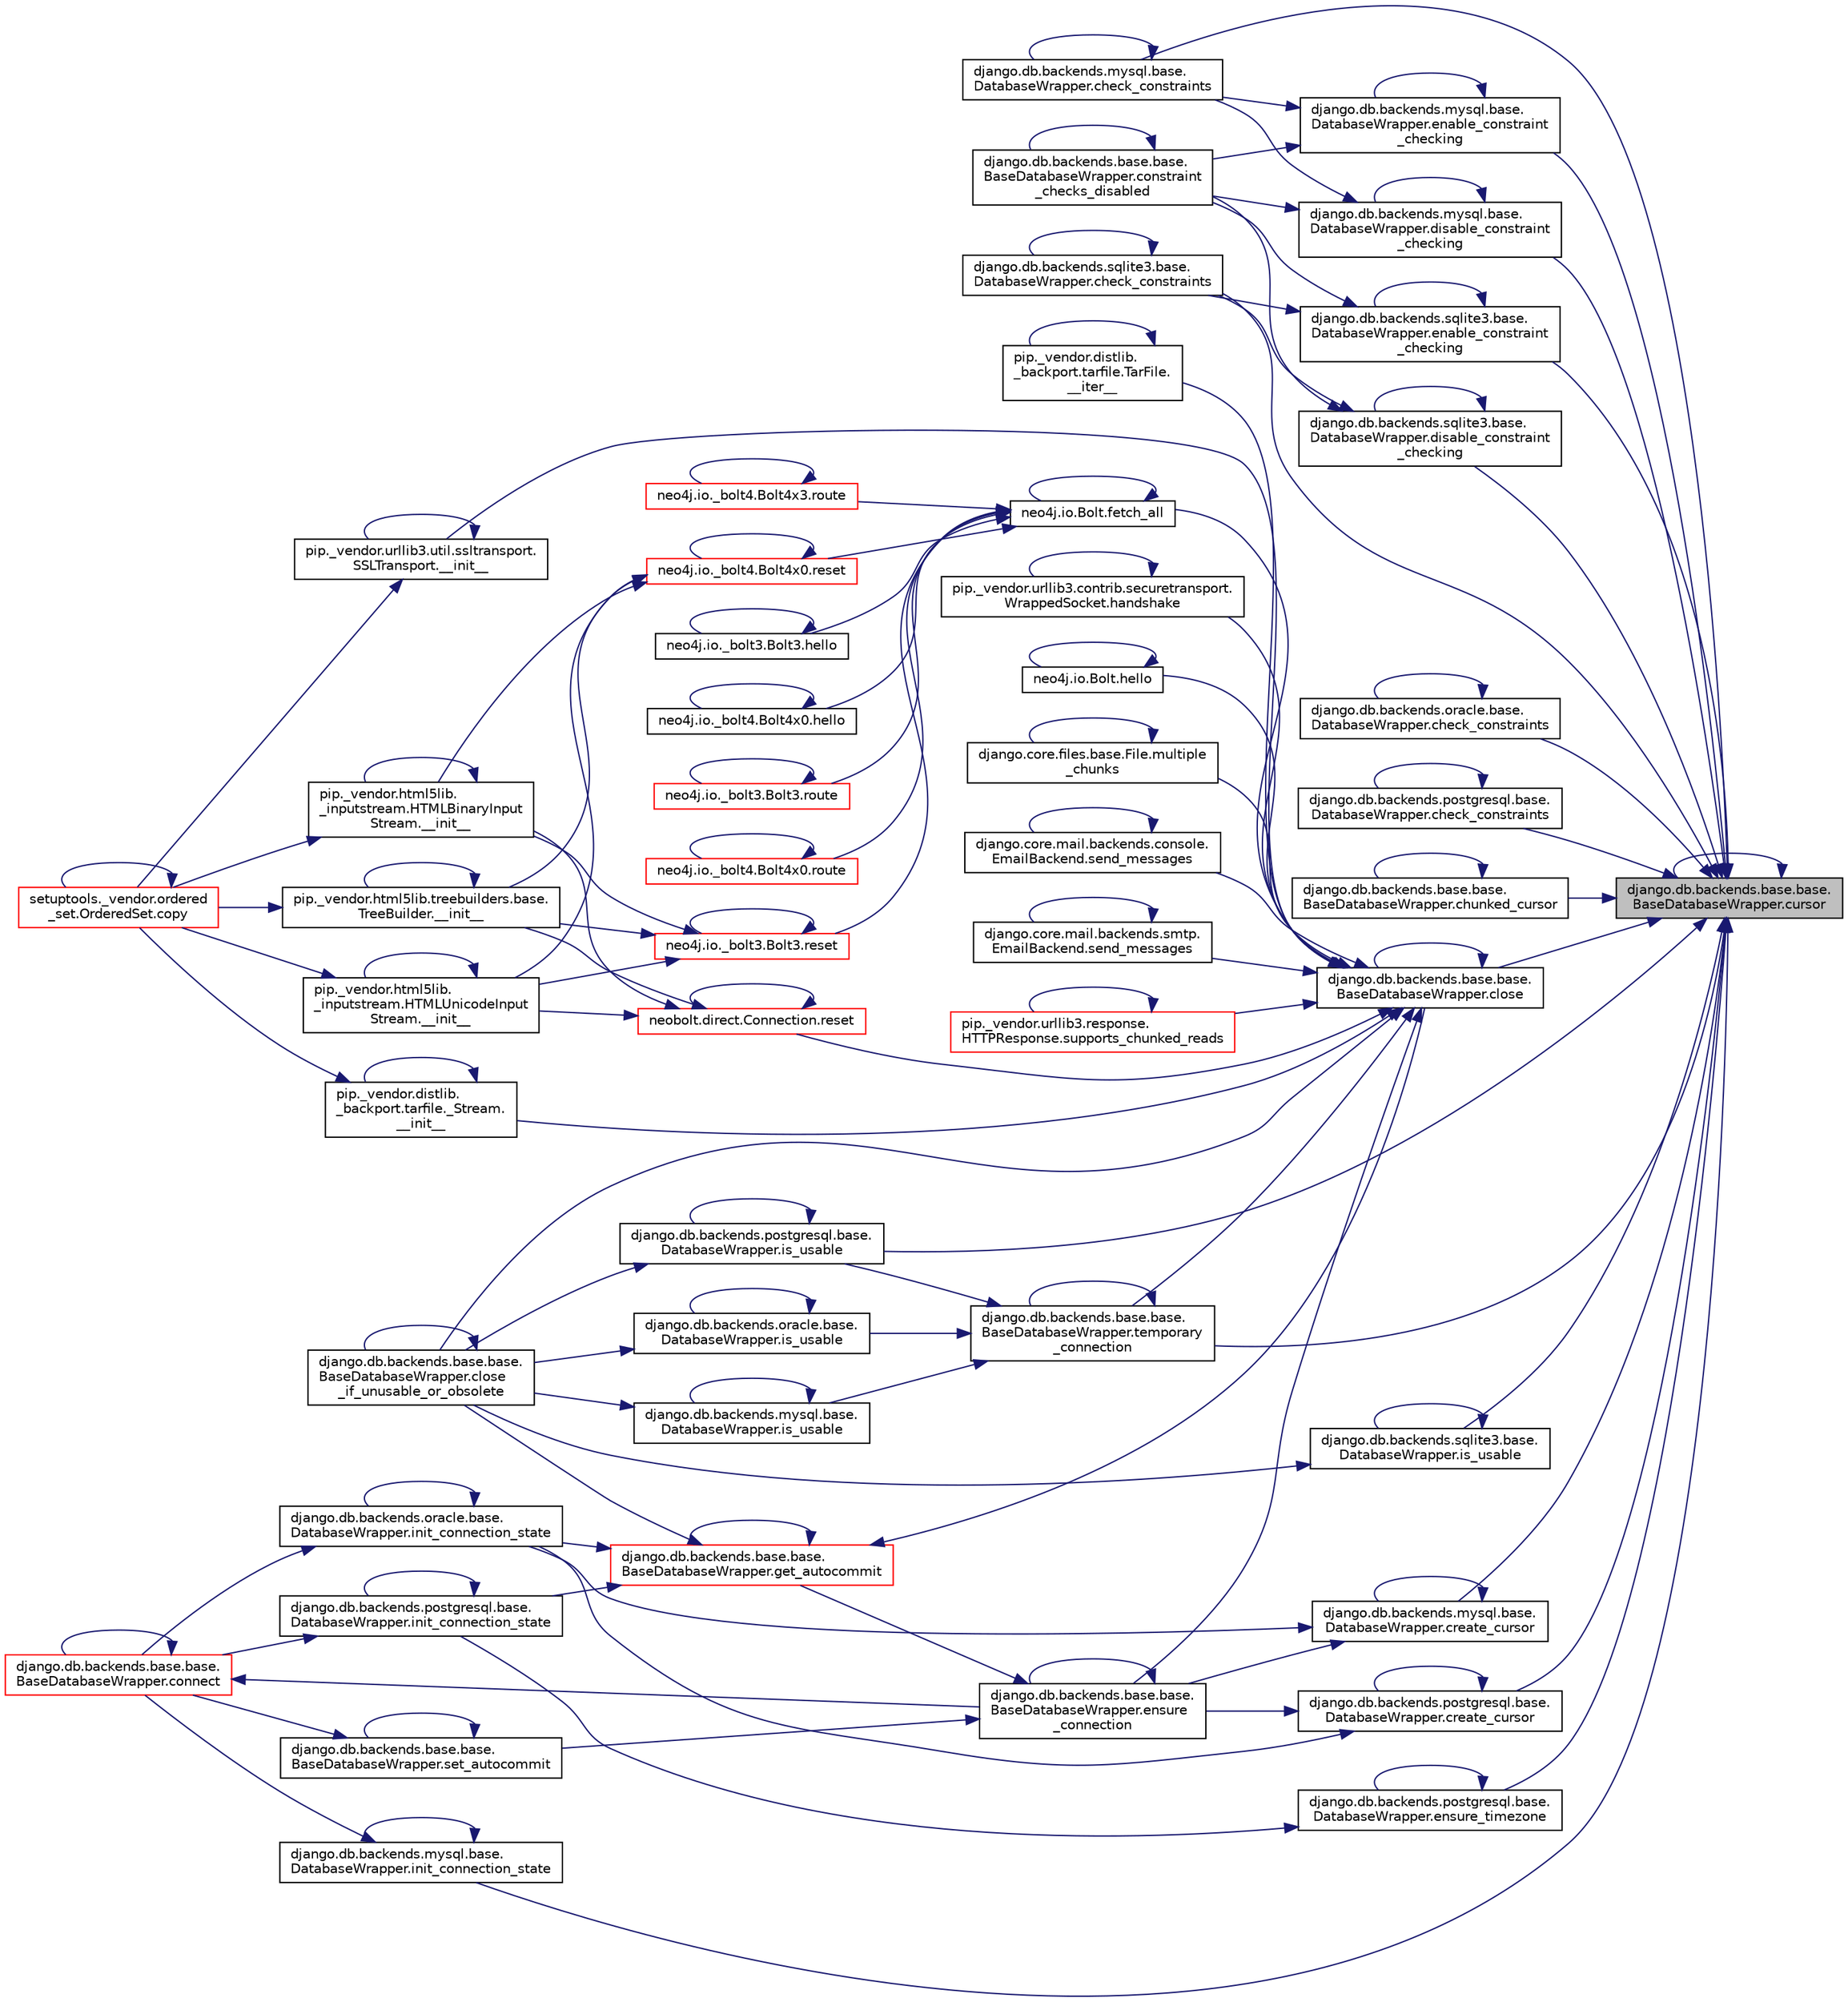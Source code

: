 digraph "django.db.backends.base.base.BaseDatabaseWrapper.cursor"
{
 // LATEX_PDF_SIZE
  edge [fontname="Helvetica",fontsize="10",labelfontname="Helvetica",labelfontsize="10"];
  node [fontname="Helvetica",fontsize="10",shape=record];
  rankdir="RL";
  Node1 [label="django.db.backends.base.base.\lBaseDatabaseWrapper.cursor",height=0.2,width=0.4,color="black", fillcolor="grey75", style="filled", fontcolor="black",tooltip=" "];
  Node1 -> Node2 [dir="back",color="midnightblue",fontsize="10",style="solid",fontname="Helvetica"];
  Node2 [label="django.db.backends.mysql.base.\lDatabaseWrapper.check_constraints",height=0.2,width=0.4,color="black", fillcolor="white", style="filled",URL="$d4/dbe/classdjango_1_1db_1_1backends_1_1mysql_1_1base_1_1_database_wrapper.html#a670daf984262e9e55113b0c1eaee7dc4",tooltip=" "];
  Node2 -> Node2 [dir="back",color="midnightblue",fontsize="10",style="solid",fontname="Helvetica"];
  Node1 -> Node3 [dir="back",color="midnightblue",fontsize="10",style="solid",fontname="Helvetica"];
  Node3 [label="django.db.backends.oracle.base.\lDatabaseWrapper.check_constraints",height=0.2,width=0.4,color="black", fillcolor="white", style="filled",URL="$dd/dbf/classdjango_1_1db_1_1backends_1_1oracle_1_1base_1_1_database_wrapper.html#a7d5e37956ef159d91adb3176e364d94e",tooltip=" "];
  Node3 -> Node3 [dir="back",color="midnightblue",fontsize="10",style="solid",fontname="Helvetica"];
  Node1 -> Node4 [dir="back",color="midnightblue",fontsize="10",style="solid",fontname="Helvetica"];
  Node4 [label="django.db.backends.postgresql.base.\lDatabaseWrapper.check_constraints",height=0.2,width=0.4,color="black", fillcolor="white", style="filled",URL="$de/d94/classdjango_1_1db_1_1backends_1_1postgresql_1_1base_1_1_database_wrapper.html#adb5483d99f508d7cd7575d498f33cf84",tooltip=" "];
  Node4 -> Node4 [dir="back",color="midnightblue",fontsize="10",style="solid",fontname="Helvetica"];
  Node1 -> Node5 [dir="back",color="midnightblue",fontsize="10",style="solid",fontname="Helvetica"];
  Node5 [label="django.db.backends.sqlite3.base.\lDatabaseWrapper.check_constraints",height=0.2,width=0.4,color="black", fillcolor="white", style="filled",URL="$d9/dfe/classdjango_1_1db_1_1backends_1_1sqlite3_1_1base_1_1_database_wrapper.html#a2edd858dd7ae67016815283abab76185",tooltip=" "];
  Node5 -> Node5 [dir="back",color="midnightblue",fontsize="10",style="solid",fontname="Helvetica"];
  Node1 -> Node6 [dir="back",color="midnightblue",fontsize="10",style="solid",fontname="Helvetica"];
  Node6 [label="django.db.backends.base.base.\lBaseDatabaseWrapper.chunked_cursor",height=0.2,width=0.4,color="black", fillcolor="white", style="filled",URL="$d2/d62/classdjango_1_1db_1_1backends_1_1base_1_1base_1_1_base_database_wrapper.html#a682cf52026cca397d50d191353d997d7",tooltip=" "];
  Node6 -> Node6 [dir="back",color="midnightblue",fontsize="10",style="solid",fontname="Helvetica"];
  Node1 -> Node7 [dir="back",color="midnightblue",fontsize="10",style="solid",fontname="Helvetica"];
  Node7 [label="django.db.backends.base.base.\lBaseDatabaseWrapper.close",height=0.2,width=0.4,color="black", fillcolor="white", style="filled",URL="$d2/d62/classdjango_1_1db_1_1backends_1_1base_1_1base_1_1_base_database_wrapper.html#a5e2f5642f3f4943bf2530f10ffd792c0",tooltip=" "];
  Node7 -> Node8 [dir="back",color="midnightblue",fontsize="10",style="solid",fontname="Helvetica"];
  Node8 [label="pip._vendor.distlib.\l_backport.tarfile._Stream.\l__init__",height=0.2,width=0.4,color="black", fillcolor="white", style="filled",URL="$de/d60/classpip_1_1__vendor_1_1distlib_1_1__backport_1_1tarfile_1_1___stream.html#a17492c93bae9e70b816bffb077cf2912",tooltip=" "];
  Node8 -> Node8 [dir="back",color="midnightblue",fontsize="10",style="solid",fontname="Helvetica"];
  Node8 -> Node9 [dir="back",color="midnightblue",fontsize="10",style="solid",fontname="Helvetica"];
  Node9 [label="setuptools._vendor.ordered\l_set.OrderedSet.copy",height=0.2,width=0.4,color="red", fillcolor="white", style="filled",URL="$d0/d40/classsetuptools_1_1__vendor_1_1ordered__set_1_1_ordered_set.html#a84224c403039b9dac5d2794d85073053",tooltip=" "];
  Node9 -> Node9 [dir="back",color="midnightblue",fontsize="10",style="solid",fontname="Helvetica"];
  Node7 -> Node104 [dir="back",color="midnightblue",fontsize="10",style="solid",fontname="Helvetica"];
  Node104 [label="pip._vendor.urllib3.util.ssltransport.\lSSLTransport.__init__",height=0.2,width=0.4,color="black", fillcolor="white", style="filled",URL="$d5/d5b/classpip_1_1__vendor_1_1urllib3_1_1util_1_1ssltransport_1_1_s_s_l_transport.html#a732f5816c7be7853f2549ffabbfdc1df",tooltip=" "];
  Node104 -> Node104 [dir="back",color="midnightblue",fontsize="10",style="solid",fontname="Helvetica"];
  Node104 -> Node9 [dir="back",color="midnightblue",fontsize="10",style="solid",fontname="Helvetica"];
  Node7 -> Node105 [dir="back",color="midnightblue",fontsize="10",style="solid",fontname="Helvetica"];
  Node105 [label="pip._vendor.distlib.\l_backport.tarfile.TarFile.\l__iter__",height=0.2,width=0.4,color="black", fillcolor="white", style="filled",URL="$d7/d1d/classpip_1_1__vendor_1_1distlib_1_1__backport_1_1tarfile_1_1_tar_file.html#aeff57e92d5ef967aef950e42d56ece22",tooltip=" "];
  Node105 -> Node105 [dir="back",color="midnightblue",fontsize="10",style="solid",fontname="Helvetica"];
  Node7 -> Node7 [dir="back",color="midnightblue",fontsize="10",style="solid",fontname="Helvetica"];
  Node7 -> Node106 [dir="back",color="midnightblue",fontsize="10",style="solid",fontname="Helvetica"];
  Node106 [label="django.db.backends.base.base.\lBaseDatabaseWrapper.close\l_if_unusable_or_obsolete",height=0.2,width=0.4,color="black", fillcolor="white", style="filled",URL="$d2/d62/classdjango_1_1db_1_1backends_1_1base_1_1base_1_1_base_database_wrapper.html#a76d714cd976b2dd3cd3c731984d299d0",tooltip=" "];
  Node106 -> Node106 [dir="back",color="midnightblue",fontsize="10",style="solid",fontname="Helvetica"];
  Node7 -> Node683 [dir="back",color="midnightblue",fontsize="10",style="solid",fontname="Helvetica"];
  Node683 [label="django.db.backends.base.base.\lBaseDatabaseWrapper.ensure\l_connection",height=0.2,width=0.4,color="black", fillcolor="white", style="filled",URL="$d2/d62/classdjango_1_1db_1_1backends_1_1base_1_1base_1_1_base_database_wrapper.html#ae35f2aa1db3270a03028224adee5dbb9",tooltip=" "];
  Node683 -> Node683 [dir="back",color="midnightblue",fontsize="10",style="solid",fontname="Helvetica"];
  Node683 -> Node684 [dir="back",color="midnightblue",fontsize="10",style="solid",fontname="Helvetica"];
  Node684 [label="django.db.backends.base.base.\lBaseDatabaseWrapper.get_autocommit",height=0.2,width=0.4,color="red", fillcolor="white", style="filled",URL="$d2/d62/classdjango_1_1db_1_1backends_1_1base_1_1base_1_1_base_database_wrapper.html#a740f17e760d3df1f720f694b988aad33",tooltip=" "];
  Node684 -> Node7 [dir="back",color="midnightblue",fontsize="10",style="solid",fontname="Helvetica"];
  Node684 -> Node106 [dir="back",color="midnightblue",fontsize="10",style="solid",fontname="Helvetica"];
  Node684 -> Node684 [dir="back",color="midnightblue",fontsize="10",style="solid",fontname="Helvetica"];
  Node684 -> Node685 [dir="back",color="midnightblue",fontsize="10",style="solid",fontname="Helvetica"];
  Node685 [label="django.db.backends.oracle.base.\lDatabaseWrapper.init_connection_state",height=0.2,width=0.4,color="black", fillcolor="white", style="filled",URL="$dd/dbf/classdjango_1_1db_1_1backends_1_1oracle_1_1base_1_1_database_wrapper.html#a7904bf3930a0945d33d0cb148c265fe1",tooltip=" "];
  Node685 -> Node686 [dir="back",color="midnightblue",fontsize="10",style="solid",fontname="Helvetica"];
  Node686 [label="django.db.backends.base.base.\lBaseDatabaseWrapper.connect",height=0.2,width=0.4,color="red", fillcolor="white", style="filled",URL="$d2/d62/classdjango_1_1db_1_1backends_1_1base_1_1base_1_1_base_database_wrapper.html#a97b38e17cd35ae4efbe8e27a85a43e2f",tooltip=" "];
  Node686 -> Node686 [dir="back",color="midnightblue",fontsize="10",style="solid",fontname="Helvetica"];
  Node686 -> Node683 [dir="back",color="midnightblue",fontsize="10",style="solid",fontname="Helvetica"];
  Node685 -> Node685 [dir="back",color="midnightblue",fontsize="10",style="solid",fontname="Helvetica"];
  Node684 -> Node690 [dir="back",color="midnightblue",fontsize="10",style="solid",fontname="Helvetica"];
  Node690 [label="django.db.backends.postgresql.base.\lDatabaseWrapper.init_connection_state",height=0.2,width=0.4,color="black", fillcolor="white", style="filled",URL="$de/d94/classdjango_1_1db_1_1backends_1_1postgresql_1_1base_1_1_database_wrapper.html#a3d6e4558826873db2e8727c97af482ca",tooltip=" "];
  Node690 -> Node686 [dir="back",color="midnightblue",fontsize="10",style="solid",fontname="Helvetica"];
  Node690 -> Node690 [dir="back",color="midnightblue",fontsize="10",style="solid",fontname="Helvetica"];
  Node683 -> Node692 [dir="back",color="midnightblue",fontsize="10",style="solid",fontname="Helvetica"];
  Node692 [label="django.db.backends.base.base.\lBaseDatabaseWrapper.set_autocommit",height=0.2,width=0.4,color="black", fillcolor="white", style="filled",URL="$d2/d62/classdjango_1_1db_1_1backends_1_1base_1_1base_1_1_base_database_wrapper.html#a110a47e3ab20b12ccdc8a8b9219def9d",tooltip=" "];
  Node692 -> Node686 [dir="back",color="midnightblue",fontsize="10",style="solid",fontname="Helvetica"];
  Node692 -> Node692 [dir="back",color="midnightblue",fontsize="10",style="solid",fontname="Helvetica"];
  Node7 -> Node107 [dir="back",color="midnightblue",fontsize="10",style="solid",fontname="Helvetica"];
  Node107 [label="neo4j.io.Bolt.fetch_all",height=0.2,width=0.4,color="black", fillcolor="white", style="filled",URL="$db/dec/classneo4j_1_1io_1_1_bolt.html#aeabe1dd43e33259be90037c6f311f360",tooltip=" "];
  Node107 -> Node107 [dir="back",color="midnightblue",fontsize="10",style="solid",fontname="Helvetica"];
  Node107 -> Node108 [dir="back",color="midnightblue",fontsize="10",style="solid",fontname="Helvetica"];
  Node108 [label="neo4j.io._bolt3.Bolt3.hello",height=0.2,width=0.4,color="black", fillcolor="white", style="filled",URL="$db/d66/classneo4j_1_1io_1_1__bolt3_1_1_bolt3.html#a4b44932eb9deb87d3ef16d5f3eeabd48",tooltip=" "];
  Node108 -> Node108 [dir="back",color="midnightblue",fontsize="10",style="solid",fontname="Helvetica"];
  Node107 -> Node109 [dir="back",color="midnightblue",fontsize="10",style="solid",fontname="Helvetica"];
  Node109 [label="neo4j.io._bolt4.Bolt4x0.hello",height=0.2,width=0.4,color="black", fillcolor="white", style="filled",URL="$d2/dd8/classneo4j_1_1io_1_1__bolt4_1_1_bolt4x0.html#a834ee76dbf7f2f4b2098bbd2978f7c6f",tooltip=" "];
  Node109 -> Node109 [dir="back",color="midnightblue",fontsize="10",style="solid",fontname="Helvetica"];
  Node107 -> Node110 [dir="back",color="midnightblue",fontsize="10",style="solid",fontname="Helvetica"];
  Node110 [label="neo4j.io._bolt3.Bolt3.reset",height=0.2,width=0.4,color="red", fillcolor="white", style="filled",URL="$db/d66/classneo4j_1_1io_1_1__bolt3_1_1_bolt3.html#a2ea8fc802c7b0d66e3549121b1285947",tooltip=" "];
  Node110 -> Node84 [dir="back",color="midnightblue",fontsize="10",style="solid",fontname="Helvetica"];
  Node84 [label="pip._vendor.html5lib.treebuilders.base.\lTreeBuilder.__init__",height=0.2,width=0.4,color="black", fillcolor="white", style="filled",URL="$dc/d32/classpip_1_1__vendor_1_1html5lib_1_1treebuilders_1_1base_1_1_tree_builder.html#a9c33de062da5ed869465f126e6d4c88c",tooltip=" "];
  Node84 -> Node84 [dir="back",color="midnightblue",fontsize="10",style="solid",fontname="Helvetica"];
  Node84 -> Node9 [dir="back",color="midnightblue",fontsize="10",style="solid",fontname="Helvetica"];
  Node110 -> Node85 [dir="back",color="midnightblue",fontsize="10",style="solid",fontname="Helvetica"];
  Node85 [label="pip._vendor.html5lib.\l_inputstream.HTMLUnicodeInput\lStream.__init__",height=0.2,width=0.4,color="black", fillcolor="white", style="filled",URL="$de/dab/classpip_1_1__vendor_1_1html5lib_1_1__inputstream_1_1_h_t_m_l_unicode_input_stream.html#aae329b9a8ec6d32fbe6de851cf40357c",tooltip=" "];
  Node85 -> Node85 [dir="back",color="midnightblue",fontsize="10",style="solid",fontname="Helvetica"];
  Node85 -> Node9 [dir="back",color="midnightblue",fontsize="10",style="solid",fontname="Helvetica"];
  Node110 -> Node86 [dir="back",color="midnightblue",fontsize="10",style="solid",fontname="Helvetica"];
  Node86 [label="pip._vendor.html5lib.\l_inputstream.HTMLBinaryInput\lStream.__init__",height=0.2,width=0.4,color="black", fillcolor="white", style="filled",URL="$dc/db5/classpip_1_1__vendor_1_1html5lib_1_1__inputstream_1_1_h_t_m_l_binary_input_stream.html#a0ffa5c0b7956975f3ee09dab1b8a53bd",tooltip=" "];
  Node86 -> Node86 [dir="back",color="midnightblue",fontsize="10",style="solid",fontname="Helvetica"];
  Node86 -> Node9 [dir="back",color="midnightblue",fontsize="10",style="solid",fontname="Helvetica"];
  Node110 -> Node110 [dir="back",color="midnightblue",fontsize="10",style="solid",fontname="Helvetica"];
  Node107 -> Node111 [dir="back",color="midnightblue",fontsize="10",style="solid",fontname="Helvetica"];
  Node111 [label="neo4j.io._bolt4.Bolt4x0.reset",height=0.2,width=0.4,color="red", fillcolor="white", style="filled",URL="$d2/dd8/classneo4j_1_1io_1_1__bolt4_1_1_bolt4x0.html#a2dc1b3e8cd497185596a179c7d14c209",tooltip=" "];
  Node111 -> Node84 [dir="back",color="midnightblue",fontsize="10",style="solid",fontname="Helvetica"];
  Node111 -> Node85 [dir="back",color="midnightblue",fontsize="10",style="solid",fontname="Helvetica"];
  Node111 -> Node86 [dir="back",color="midnightblue",fontsize="10",style="solid",fontname="Helvetica"];
  Node111 -> Node111 [dir="back",color="midnightblue",fontsize="10",style="solid",fontname="Helvetica"];
  Node107 -> Node61 [dir="back",color="midnightblue",fontsize="10",style="solid",fontname="Helvetica"];
  Node61 [label="neo4j.io._bolt3.Bolt3.route",height=0.2,width=0.4,color="red", fillcolor="white", style="filled",URL="$db/d66/classneo4j_1_1io_1_1__bolt3_1_1_bolt3.html#af735de14dbf5cec61d93fd9fc396afd8",tooltip=" "];
  Node61 -> Node61 [dir="back",color="midnightblue",fontsize="10",style="solid",fontname="Helvetica"];
  Node107 -> Node112 [dir="back",color="midnightblue",fontsize="10",style="solid",fontname="Helvetica"];
  Node112 [label="neo4j.io._bolt4.Bolt4x0.route",height=0.2,width=0.4,color="red", fillcolor="white", style="filled",URL="$d2/dd8/classneo4j_1_1io_1_1__bolt4_1_1_bolt4x0.html#a9cbebb3429f2781e149d2d8c16e423e7",tooltip=" "];
  Node112 -> Node112 [dir="back",color="midnightblue",fontsize="10",style="solid",fontname="Helvetica"];
  Node107 -> Node113 [dir="back",color="midnightblue",fontsize="10",style="solid",fontname="Helvetica"];
  Node113 [label="neo4j.io._bolt4.Bolt4x3.route",height=0.2,width=0.4,color="red", fillcolor="white", style="filled",URL="$db/df6/classneo4j_1_1io_1_1__bolt4_1_1_bolt4x3.html#a82e13beed47984aa399feec03c498343",tooltip=" "];
  Node113 -> Node113 [dir="back",color="midnightblue",fontsize="10",style="solid",fontname="Helvetica"];
  Node7 -> Node114 [dir="back",color="midnightblue",fontsize="10",style="solid",fontname="Helvetica"];
  Node114 [label="pip._vendor.urllib3.contrib.securetransport.\lWrappedSocket.handshake",height=0.2,width=0.4,color="black", fillcolor="white", style="filled",URL="$da/dfd/classpip_1_1__vendor_1_1urllib3_1_1contrib_1_1securetransport_1_1_wrapped_socket.html#a4dff747225797a2242238d7e073fa79b",tooltip=" "];
  Node114 -> Node114 [dir="back",color="midnightblue",fontsize="10",style="solid",fontname="Helvetica"];
  Node7 -> Node115 [dir="back",color="midnightblue",fontsize="10",style="solid",fontname="Helvetica"];
  Node115 [label="neo4j.io.Bolt.hello",height=0.2,width=0.4,color="black", fillcolor="white", style="filled",URL="$db/dec/classneo4j_1_1io_1_1_bolt.html#a1a6121a9c8476295123e385ed351f383",tooltip=" "];
  Node115 -> Node115 [dir="back",color="midnightblue",fontsize="10",style="solid",fontname="Helvetica"];
  Node7 -> Node116 [dir="back",color="midnightblue",fontsize="10",style="solid",fontname="Helvetica"];
  Node116 [label="django.core.files.base.File.multiple\l_chunks",height=0.2,width=0.4,color="black", fillcolor="white", style="filled",URL="$db/def/classdjango_1_1core_1_1files_1_1base_1_1_file.html#a41708b1d92779c4397c67d10cfcf159e",tooltip=" "];
  Node116 -> Node116 [dir="back",color="midnightblue",fontsize="10",style="solid",fontname="Helvetica"];
  Node7 -> Node83 [dir="back",color="midnightblue",fontsize="10",style="solid",fontname="Helvetica"];
  Node83 [label="neobolt.direct.Connection.reset",height=0.2,width=0.4,color="red", fillcolor="white", style="filled",URL="$d8/db4/classneobolt_1_1direct_1_1_connection.html#a61bc4e93d32e42b507e812be65482c08",tooltip=" "];
  Node83 -> Node84 [dir="back",color="midnightblue",fontsize="10",style="solid",fontname="Helvetica"];
  Node83 -> Node85 [dir="back",color="midnightblue",fontsize="10",style="solid",fontname="Helvetica"];
  Node83 -> Node86 [dir="back",color="midnightblue",fontsize="10",style="solid",fontname="Helvetica"];
  Node83 -> Node83 [dir="back",color="midnightblue",fontsize="10",style="solid",fontname="Helvetica"];
  Node7 -> Node117 [dir="back",color="midnightblue",fontsize="10",style="solid",fontname="Helvetica"];
  Node117 [label="django.core.mail.backends.console.\lEmailBackend.send_messages",height=0.2,width=0.4,color="black", fillcolor="white", style="filled",URL="$d4/de3/classdjango_1_1core_1_1mail_1_1backends_1_1console_1_1_email_backend.html#a47ee8e77d6aeb5cba1d4598e6d982097",tooltip=" "];
  Node117 -> Node117 [dir="back",color="midnightblue",fontsize="10",style="solid",fontname="Helvetica"];
  Node7 -> Node118 [dir="back",color="midnightblue",fontsize="10",style="solid",fontname="Helvetica"];
  Node118 [label="django.core.mail.backends.smtp.\lEmailBackend.send_messages",height=0.2,width=0.4,color="black", fillcolor="white", style="filled",URL="$d7/db2/classdjango_1_1core_1_1mail_1_1backends_1_1smtp_1_1_email_backend.html#afed9f658c7a62be6d2e2c2d1f89d2acb",tooltip=" "];
  Node118 -> Node118 [dir="back",color="midnightblue",fontsize="10",style="solid",fontname="Helvetica"];
  Node7 -> Node119 [dir="back",color="midnightblue",fontsize="10",style="solid",fontname="Helvetica"];
  Node119 [label="pip._vendor.urllib3.response.\lHTTPResponse.supports_chunked_reads",height=0.2,width=0.4,color="red", fillcolor="white", style="filled",URL="$dd/d5a/classpip_1_1__vendor_1_1urllib3_1_1response_1_1_h_t_t_p_response.html#a2a1912a3eac26ffca9f80fa1ab140126",tooltip=" "];
  Node119 -> Node119 [dir="back",color="midnightblue",fontsize="10",style="solid",fontname="Helvetica"];
  Node7 -> Node627 [dir="back",color="midnightblue",fontsize="10",style="solid",fontname="Helvetica"];
  Node627 [label="django.db.backends.base.base.\lBaseDatabaseWrapper.temporary\l_connection",height=0.2,width=0.4,color="black", fillcolor="white", style="filled",URL="$d2/d62/classdjango_1_1db_1_1backends_1_1base_1_1base_1_1_base_database_wrapper.html#aa5a34affc0126827cec3945846c351ab",tooltip=" "];
  Node627 -> Node628 [dir="back",color="midnightblue",fontsize="10",style="solid",fontname="Helvetica"];
  Node628 [label="django.db.backends.mysql.base.\lDatabaseWrapper.is_usable",height=0.2,width=0.4,color="black", fillcolor="white", style="filled",URL="$d4/dbe/classdjango_1_1db_1_1backends_1_1mysql_1_1base_1_1_database_wrapper.html#a77c003153d59f4792b5727ebff6fbfda",tooltip=" "];
  Node628 -> Node106 [dir="back",color="midnightblue",fontsize="10",style="solid",fontname="Helvetica"];
  Node628 -> Node628 [dir="back",color="midnightblue",fontsize="10",style="solid",fontname="Helvetica"];
  Node627 -> Node629 [dir="back",color="midnightblue",fontsize="10",style="solid",fontname="Helvetica"];
  Node629 [label="django.db.backends.oracle.base.\lDatabaseWrapper.is_usable",height=0.2,width=0.4,color="black", fillcolor="white", style="filled",URL="$dd/dbf/classdjango_1_1db_1_1backends_1_1oracle_1_1base_1_1_database_wrapper.html#aed65b61d825c6e00716d9a01c024165b",tooltip=" "];
  Node629 -> Node106 [dir="back",color="midnightblue",fontsize="10",style="solid",fontname="Helvetica"];
  Node629 -> Node629 [dir="back",color="midnightblue",fontsize="10",style="solid",fontname="Helvetica"];
  Node627 -> Node630 [dir="back",color="midnightblue",fontsize="10",style="solid",fontname="Helvetica"];
  Node630 [label="django.db.backends.postgresql.base.\lDatabaseWrapper.is_usable",height=0.2,width=0.4,color="black", fillcolor="white", style="filled",URL="$de/d94/classdjango_1_1db_1_1backends_1_1postgresql_1_1base_1_1_database_wrapper.html#a1aa1004ebf25a148e0d423948eea2bff",tooltip=" "];
  Node630 -> Node106 [dir="back",color="midnightblue",fontsize="10",style="solid",fontname="Helvetica"];
  Node630 -> Node630 [dir="back",color="midnightblue",fontsize="10",style="solid",fontname="Helvetica"];
  Node627 -> Node627 [dir="back",color="midnightblue",fontsize="10",style="solid",fontname="Helvetica"];
  Node1 -> Node693 [dir="back",color="midnightblue",fontsize="10",style="solid",fontname="Helvetica"];
  Node693 [label="django.db.backends.mysql.base.\lDatabaseWrapper.create_cursor",height=0.2,width=0.4,color="black", fillcolor="white", style="filled",URL="$d4/dbe/classdjango_1_1db_1_1backends_1_1mysql_1_1base_1_1_database_wrapper.html#a329e959b050e3022a56c901c76a17045",tooltip=" "];
  Node693 -> Node693 [dir="back",color="midnightblue",fontsize="10",style="solid",fontname="Helvetica"];
  Node693 -> Node683 [dir="back",color="midnightblue",fontsize="10",style="solid",fontname="Helvetica"];
  Node693 -> Node685 [dir="back",color="midnightblue",fontsize="10",style="solid",fontname="Helvetica"];
  Node1 -> Node694 [dir="back",color="midnightblue",fontsize="10",style="solid",fontname="Helvetica"];
  Node694 [label="django.db.backends.postgresql.base.\lDatabaseWrapper.create_cursor",height=0.2,width=0.4,color="black", fillcolor="white", style="filled",URL="$de/d94/classdjango_1_1db_1_1backends_1_1postgresql_1_1base_1_1_database_wrapper.html#a51b16af6e78b7f4f4ddd69036be1d292",tooltip=" "];
  Node694 -> Node694 [dir="back",color="midnightblue",fontsize="10",style="solid",fontname="Helvetica"];
  Node694 -> Node683 [dir="back",color="midnightblue",fontsize="10",style="solid",fontname="Helvetica"];
  Node694 -> Node685 [dir="back",color="midnightblue",fontsize="10",style="solid",fontname="Helvetica"];
  Node1 -> Node1 [dir="back",color="midnightblue",fontsize="10",style="solid",fontname="Helvetica"];
  Node1 -> Node695 [dir="back",color="midnightblue",fontsize="10",style="solid",fontname="Helvetica"];
  Node695 [label="django.db.backends.mysql.base.\lDatabaseWrapper.disable_constraint\l_checking",height=0.2,width=0.4,color="black", fillcolor="white", style="filled",URL="$d4/dbe/classdjango_1_1db_1_1backends_1_1mysql_1_1base_1_1_database_wrapper.html#ae1adc5f0a7c7f4446c7b1b3e7bcba802",tooltip=" "];
  Node695 -> Node2 [dir="back",color="midnightblue",fontsize="10",style="solid",fontname="Helvetica"];
  Node695 -> Node696 [dir="back",color="midnightblue",fontsize="10",style="solid",fontname="Helvetica"];
  Node696 [label="django.db.backends.base.base.\lBaseDatabaseWrapper.constraint\l_checks_disabled",height=0.2,width=0.4,color="black", fillcolor="white", style="filled",URL="$d2/d62/classdjango_1_1db_1_1backends_1_1base_1_1base_1_1_base_database_wrapper.html#ab8c5e2ba641006ec98caa227ed5edbaf",tooltip=" "];
  Node696 -> Node696 [dir="back",color="midnightblue",fontsize="10",style="solid",fontname="Helvetica"];
  Node695 -> Node695 [dir="back",color="midnightblue",fontsize="10",style="solid",fontname="Helvetica"];
  Node1 -> Node697 [dir="back",color="midnightblue",fontsize="10",style="solid",fontname="Helvetica"];
  Node697 [label="django.db.backends.sqlite3.base.\lDatabaseWrapper.disable_constraint\l_checking",height=0.2,width=0.4,color="black", fillcolor="white", style="filled",URL="$d9/dfe/classdjango_1_1db_1_1backends_1_1sqlite3_1_1base_1_1_database_wrapper.html#a7916d34e902d81b5a45ac09955c5fdb6",tooltip=" "];
  Node697 -> Node5 [dir="back",color="midnightblue",fontsize="10",style="solid",fontname="Helvetica"];
  Node697 -> Node696 [dir="back",color="midnightblue",fontsize="10",style="solid",fontname="Helvetica"];
  Node697 -> Node697 [dir="back",color="midnightblue",fontsize="10",style="solid",fontname="Helvetica"];
  Node1 -> Node698 [dir="back",color="midnightblue",fontsize="10",style="solid",fontname="Helvetica"];
  Node698 [label="django.db.backends.mysql.base.\lDatabaseWrapper.enable_constraint\l_checking",height=0.2,width=0.4,color="black", fillcolor="white", style="filled",URL="$d4/dbe/classdjango_1_1db_1_1backends_1_1mysql_1_1base_1_1_database_wrapper.html#aff75027fdbd3d5761ac8ca99c3980f1f",tooltip=" "];
  Node698 -> Node2 [dir="back",color="midnightblue",fontsize="10",style="solid",fontname="Helvetica"];
  Node698 -> Node696 [dir="back",color="midnightblue",fontsize="10",style="solid",fontname="Helvetica"];
  Node698 -> Node698 [dir="back",color="midnightblue",fontsize="10",style="solid",fontname="Helvetica"];
  Node1 -> Node699 [dir="back",color="midnightblue",fontsize="10",style="solid",fontname="Helvetica"];
  Node699 [label="django.db.backends.sqlite3.base.\lDatabaseWrapper.enable_constraint\l_checking",height=0.2,width=0.4,color="black", fillcolor="white", style="filled",URL="$d9/dfe/classdjango_1_1db_1_1backends_1_1sqlite3_1_1base_1_1_database_wrapper.html#afdf841b3a3dd923b399983669d83db07",tooltip=" "];
  Node699 -> Node5 [dir="back",color="midnightblue",fontsize="10",style="solid",fontname="Helvetica"];
  Node699 -> Node696 [dir="back",color="midnightblue",fontsize="10",style="solid",fontname="Helvetica"];
  Node699 -> Node699 [dir="back",color="midnightblue",fontsize="10",style="solid",fontname="Helvetica"];
  Node1 -> Node700 [dir="back",color="midnightblue",fontsize="10",style="solid",fontname="Helvetica"];
  Node700 [label="django.db.backends.postgresql.base.\lDatabaseWrapper.ensure_timezone",height=0.2,width=0.4,color="black", fillcolor="white", style="filled",URL="$de/d94/classdjango_1_1db_1_1backends_1_1postgresql_1_1base_1_1_database_wrapper.html#a13d39c111cb8ce9f0944a2ba8b0c13cc",tooltip=" "];
  Node700 -> Node700 [dir="back",color="midnightblue",fontsize="10",style="solid",fontname="Helvetica"];
  Node700 -> Node690 [dir="back",color="midnightblue",fontsize="10",style="solid",fontname="Helvetica"];
  Node1 -> Node701 [dir="back",color="midnightblue",fontsize="10",style="solid",fontname="Helvetica"];
  Node701 [label="django.db.backends.mysql.base.\lDatabaseWrapper.init_connection_state",height=0.2,width=0.4,color="black", fillcolor="white", style="filled",URL="$d4/dbe/classdjango_1_1db_1_1backends_1_1mysql_1_1base_1_1_database_wrapper.html#a9cf3b59d7bf9ab24329de3dfd10a87e1",tooltip=" "];
  Node701 -> Node686 [dir="back",color="midnightblue",fontsize="10",style="solid",fontname="Helvetica"];
  Node701 -> Node701 [dir="back",color="midnightblue",fontsize="10",style="solid",fontname="Helvetica"];
  Node1 -> Node630 [dir="back",color="midnightblue",fontsize="10",style="solid",fontname="Helvetica"];
  Node1 -> Node702 [dir="back",color="midnightblue",fontsize="10",style="solid",fontname="Helvetica"];
  Node702 [label="django.db.backends.sqlite3.base.\lDatabaseWrapper.is_usable",height=0.2,width=0.4,color="black", fillcolor="white", style="filled",URL="$d9/dfe/classdjango_1_1db_1_1backends_1_1sqlite3_1_1base_1_1_database_wrapper.html#aecb477de60f021e997c4f7ecf7d89c52",tooltip=" "];
  Node702 -> Node106 [dir="back",color="midnightblue",fontsize="10",style="solid",fontname="Helvetica"];
  Node702 -> Node702 [dir="back",color="midnightblue",fontsize="10",style="solid",fontname="Helvetica"];
  Node1 -> Node627 [dir="back",color="midnightblue",fontsize="10",style="solid",fontname="Helvetica"];
}
